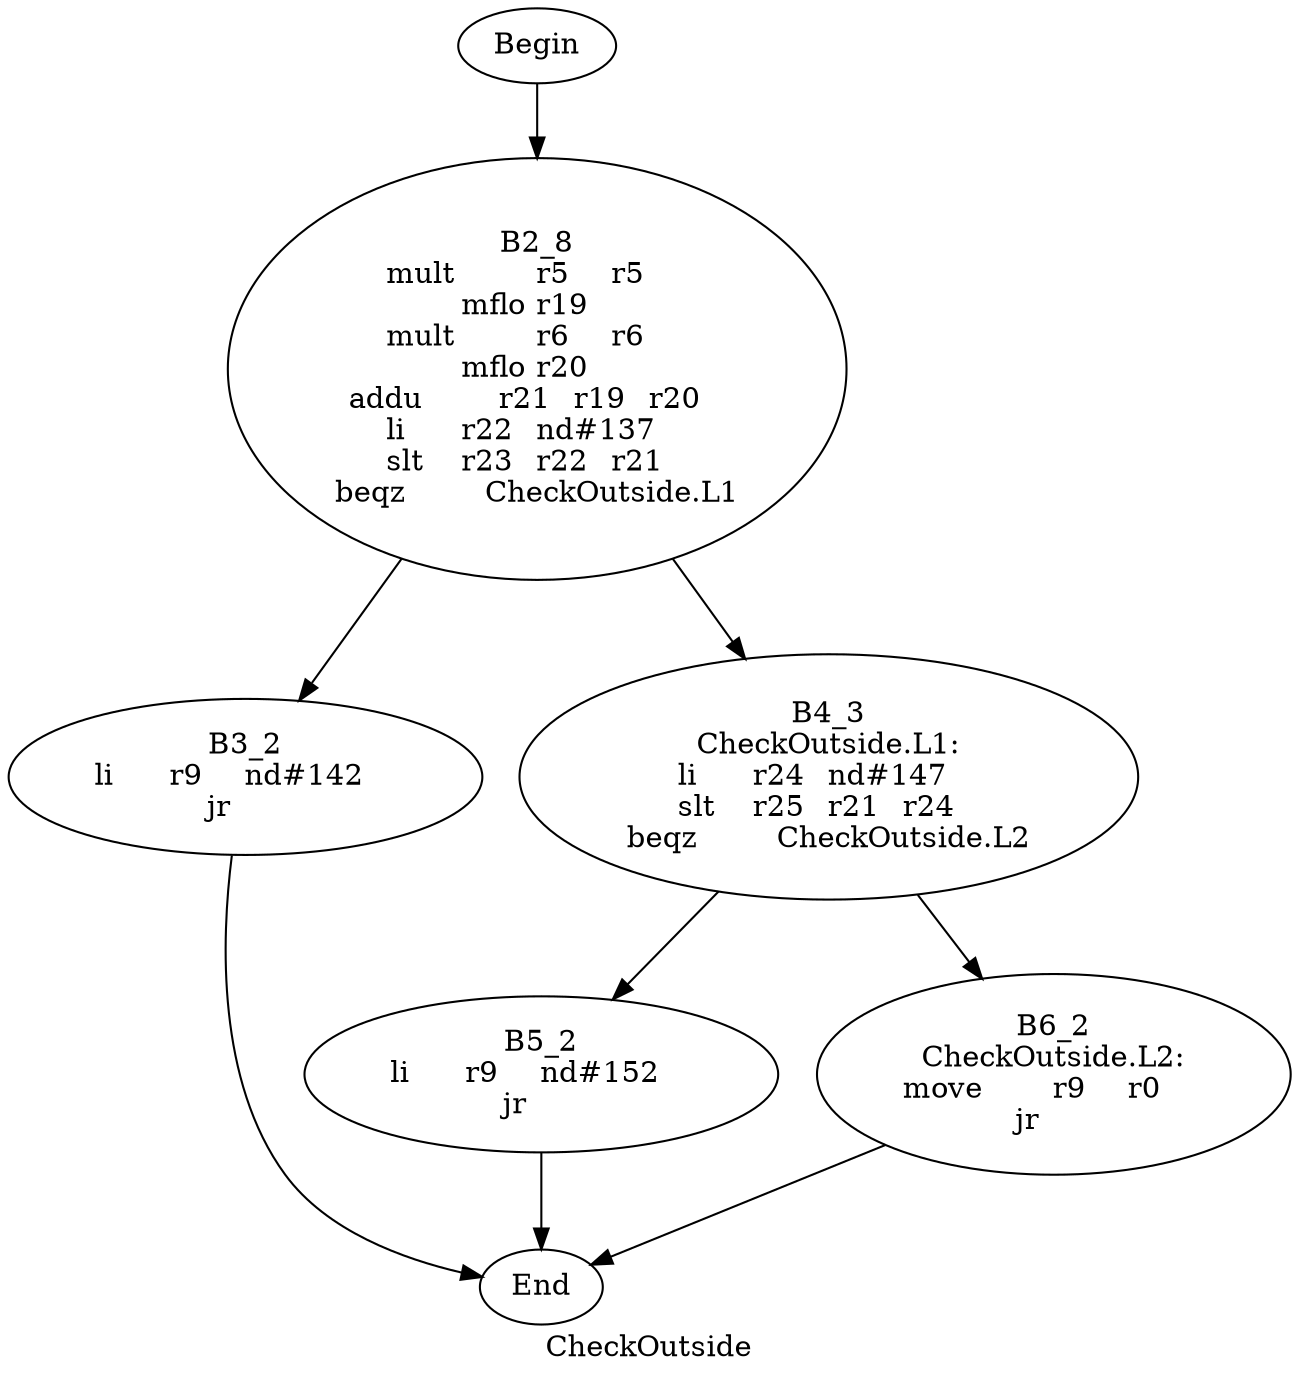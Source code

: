 digraph G{
	label = "CheckOutside"	style = "dashed";
	color = purple;
	Node0 [label = "Begin"];
	Node0 -> {Node2 }
	Node1 [label = "End"];
	Node1 -> {}
	Node2 [label = "B2_8\nmult	r5	r5	\nmflo	r19	\nmult	r6	r6	\nmflo	r20	\naddu	r21	r19	r20	\nli	r22	nd#137	\nslt	r23	r22	r21	\nbeqz	CheckOutside.L1\n"];
	Node2 -> {Node3 Node4 }
	Node3 [label = "B3_2\nli	r9	nd#142	\njr	\n"];
	Node3 -> {Node1 }
	Node4 [label = "B4_3\nCheckOutside.L1:\nli	r24	nd#147	\nslt	r25	r21	r24	\nbeqz	CheckOutside.L2\n"];
	Node4 -> {Node5 Node6 }
	Node5 [label = "B5_2\nli	r9	nd#152	\njr	\n"];
	Node5 -> {Node1 }
	Node6 [label = "B6_2\nCheckOutside.L2:\nmove	r9	r0	\njr	\n"];
	Node6 -> {Node1 }
}
